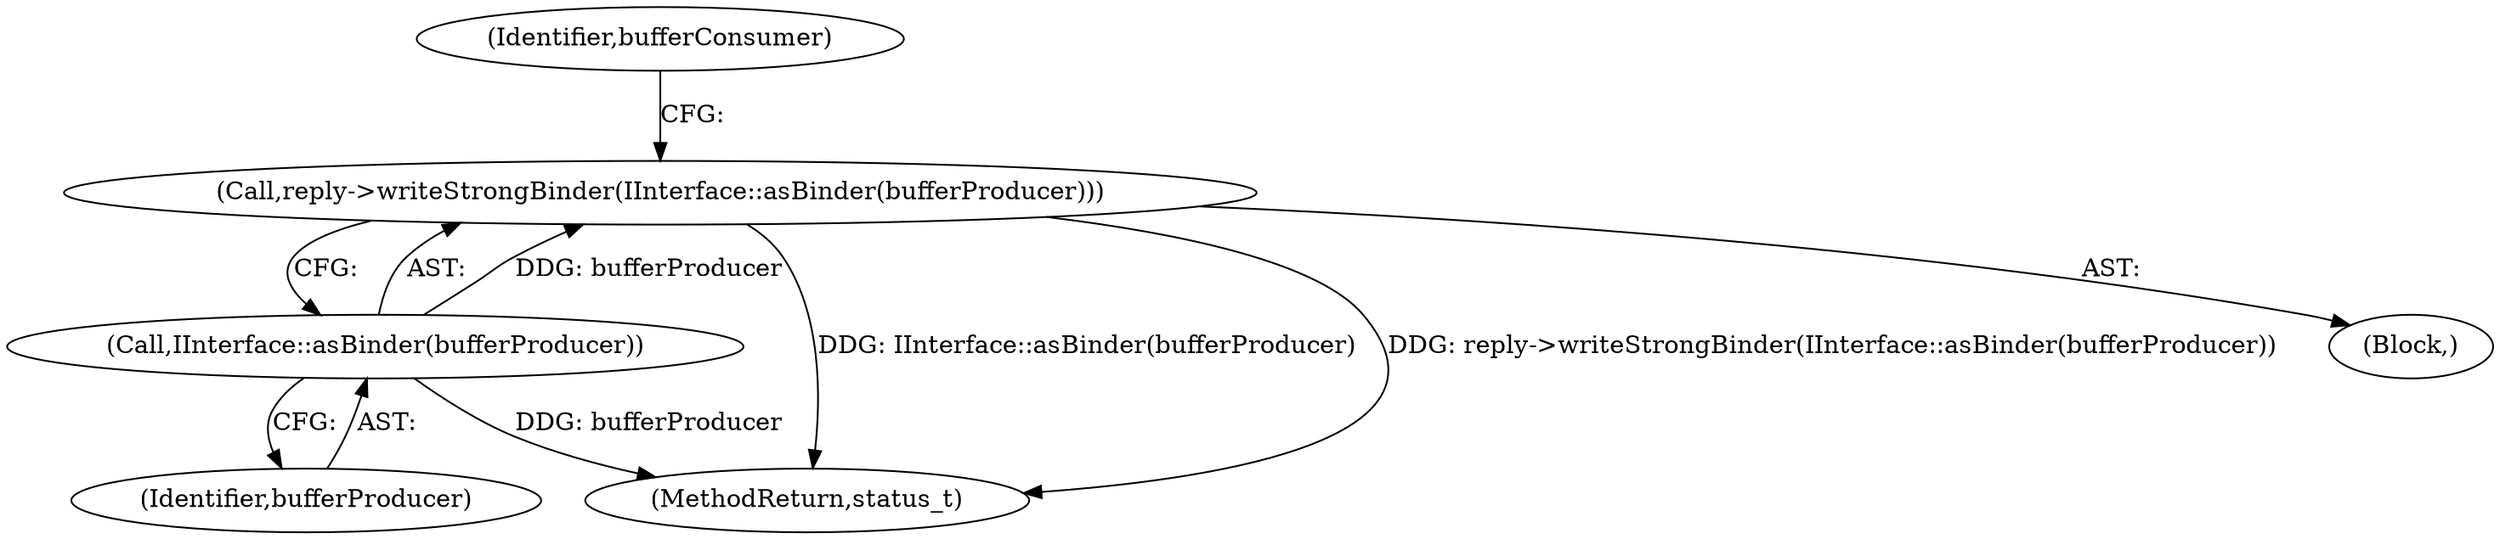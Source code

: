 digraph "0_Android_db829699d3293f254a7387894303451a91278986@API" {
"1000863" [label="(Call,reply->writeStrongBinder(IInterface::asBinder(bufferProducer)))"];
"1000864" [label="(Call,IInterface::asBinder(bufferProducer))"];
"1001353" [label="(MethodReturn,status_t)"];
"1000862" [label="(Block,)"];
"1000864" [label="(Call,IInterface::asBinder(bufferProducer))"];
"1000865" [label="(Identifier,bufferProducer)"];
"1000868" [label="(Identifier,bufferConsumer)"];
"1000863" [label="(Call,reply->writeStrongBinder(IInterface::asBinder(bufferProducer)))"];
"1000863" -> "1000862"  [label="AST: "];
"1000863" -> "1000864"  [label="CFG: "];
"1000864" -> "1000863"  [label="AST: "];
"1000868" -> "1000863"  [label="CFG: "];
"1000863" -> "1001353"  [label="DDG: IInterface::asBinder(bufferProducer)"];
"1000863" -> "1001353"  [label="DDG: reply->writeStrongBinder(IInterface::asBinder(bufferProducer))"];
"1000864" -> "1000863"  [label="DDG: bufferProducer"];
"1000864" -> "1000865"  [label="CFG: "];
"1000865" -> "1000864"  [label="AST: "];
"1000864" -> "1001353"  [label="DDG: bufferProducer"];
}
